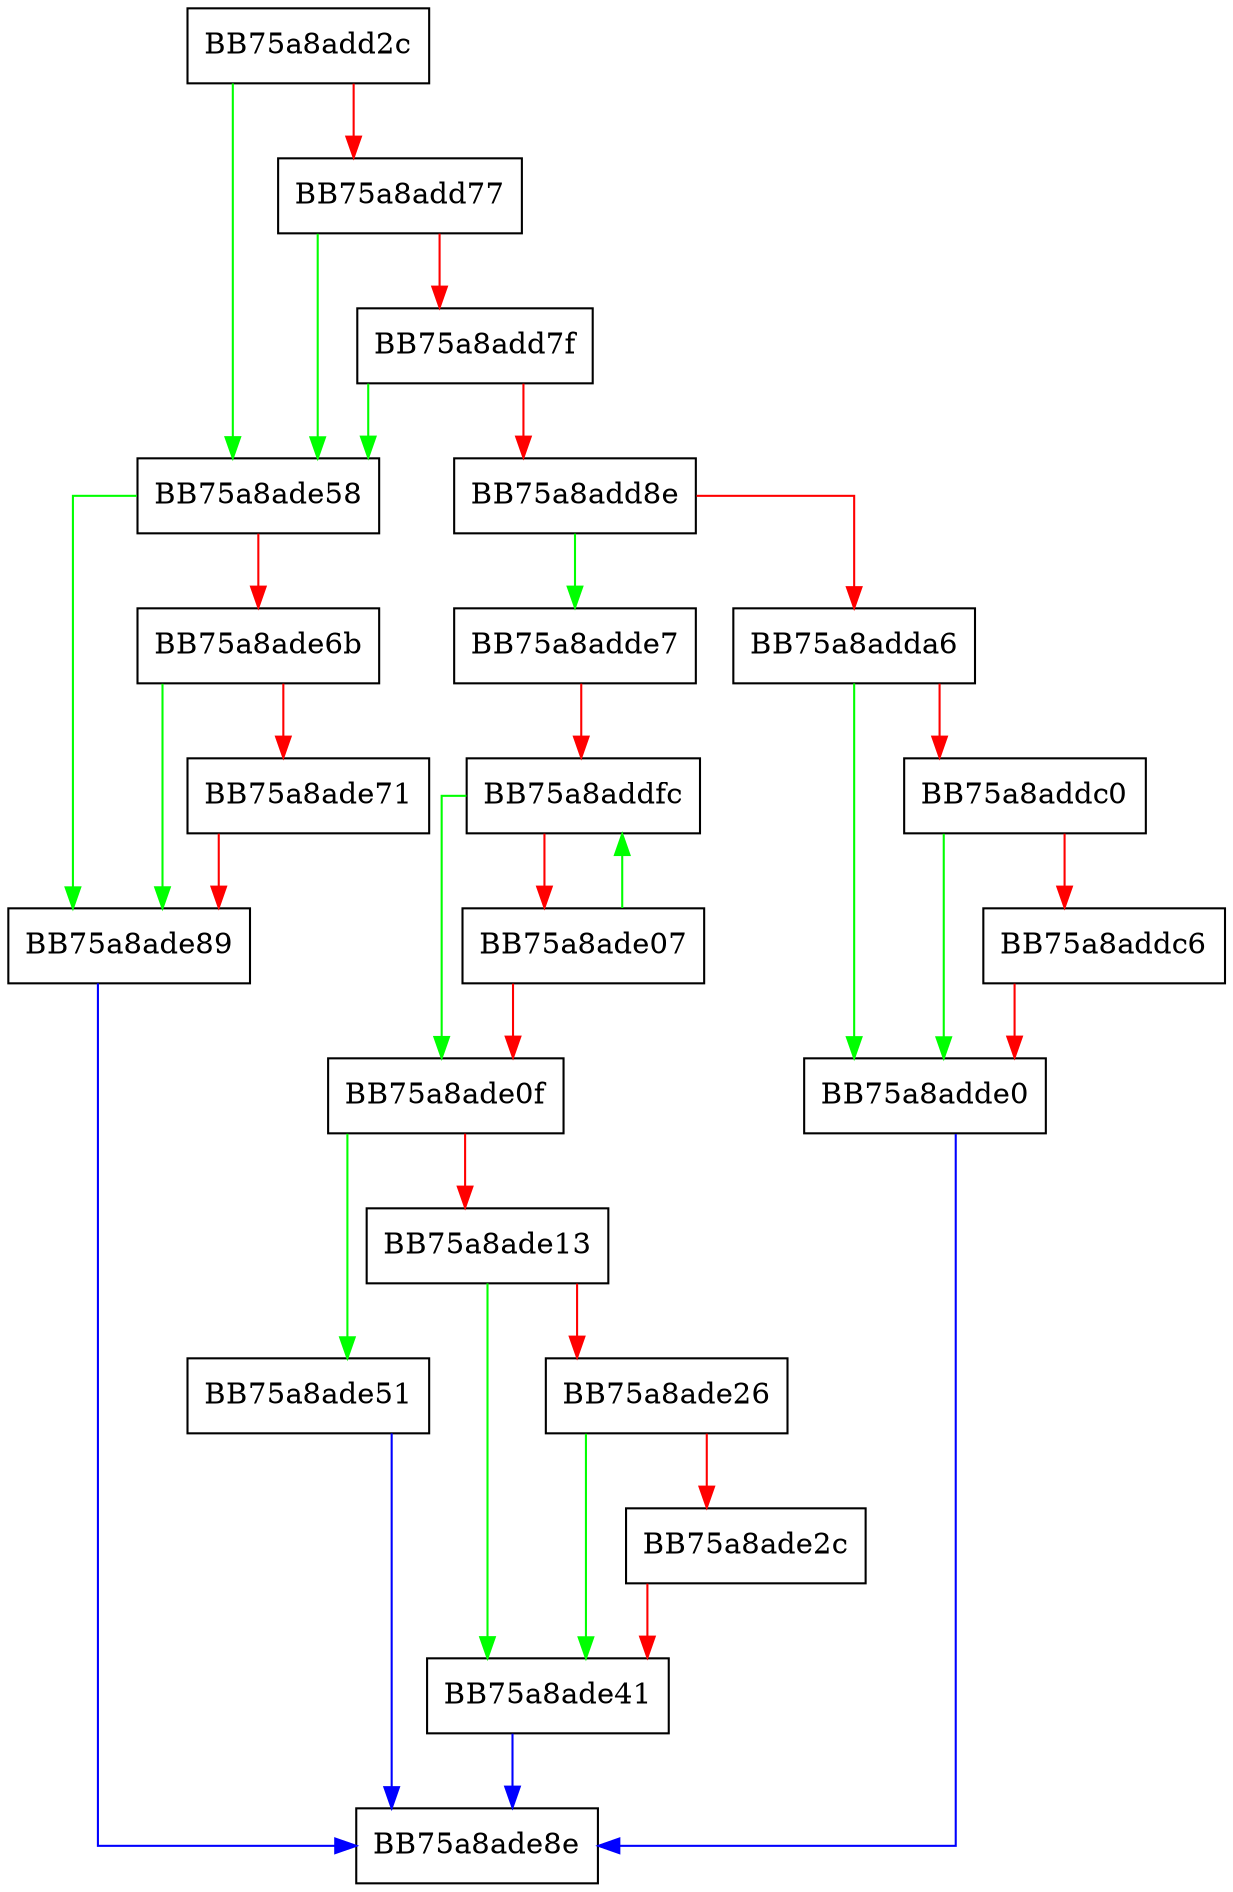 digraph GetParentHandle {
  node [shape="box"];
  graph [splines=ortho];
  BB75a8add2c -> BB75a8ade58 [color="green"];
  BB75a8add2c -> BB75a8add77 [color="red"];
  BB75a8add77 -> BB75a8ade58 [color="green"];
  BB75a8add77 -> BB75a8add7f [color="red"];
  BB75a8add7f -> BB75a8ade58 [color="green"];
  BB75a8add7f -> BB75a8add8e [color="red"];
  BB75a8add8e -> BB75a8adde7 [color="green"];
  BB75a8add8e -> BB75a8adda6 [color="red"];
  BB75a8adda6 -> BB75a8adde0 [color="green"];
  BB75a8adda6 -> BB75a8addc0 [color="red"];
  BB75a8addc0 -> BB75a8adde0 [color="green"];
  BB75a8addc0 -> BB75a8addc6 [color="red"];
  BB75a8addc6 -> BB75a8adde0 [color="red"];
  BB75a8adde0 -> BB75a8ade8e [color="blue"];
  BB75a8adde7 -> BB75a8addfc [color="red"];
  BB75a8addfc -> BB75a8ade0f [color="green"];
  BB75a8addfc -> BB75a8ade07 [color="red"];
  BB75a8ade07 -> BB75a8addfc [color="green"];
  BB75a8ade07 -> BB75a8ade0f [color="red"];
  BB75a8ade0f -> BB75a8ade51 [color="green"];
  BB75a8ade0f -> BB75a8ade13 [color="red"];
  BB75a8ade13 -> BB75a8ade41 [color="green"];
  BB75a8ade13 -> BB75a8ade26 [color="red"];
  BB75a8ade26 -> BB75a8ade41 [color="green"];
  BB75a8ade26 -> BB75a8ade2c [color="red"];
  BB75a8ade2c -> BB75a8ade41 [color="red"];
  BB75a8ade41 -> BB75a8ade8e [color="blue"];
  BB75a8ade51 -> BB75a8ade8e [color="blue"];
  BB75a8ade58 -> BB75a8ade89 [color="green"];
  BB75a8ade58 -> BB75a8ade6b [color="red"];
  BB75a8ade6b -> BB75a8ade89 [color="green"];
  BB75a8ade6b -> BB75a8ade71 [color="red"];
  BB75a8ade71 -> BB75a8ade89 [color="red"];
  BB75a8ade89 -> BB75a8ade8e [color="blue"];
}
